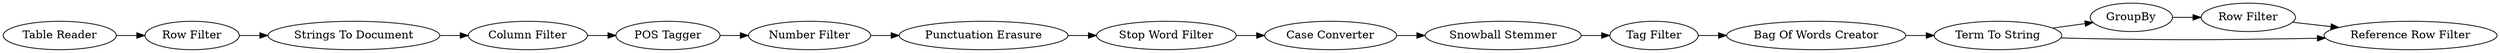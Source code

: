 digraph {
	131 -> 129
	123 -> 127
	128 -> 133
	130 -> 125
	106 -> 107
	133 -> 132
	108 -> 109
	127 -> 128
	107 -> 108
	129 -> 121
	132 -> 131
	124 -> 123
	125 -> 124
	121 -> 106
	106 -> 109
	126 -> 130
	133 [label="Stop Word Filter"]
	107 [label=GroupBy]
	123 [label="POS Tagger"]
	125 [label="Strings To Document"]
	126 [label="Table Reader"]
	127 [label="Number Filter"]
	131 [label="Snowball Stemmer"]
	129 [label="Tag Filter"]
	124 [label="Column Filter"]
	108 [label="Row Filter"]
	109 [label="Reference Row Filter"]
	121 [label="Bag Of Words Creator"]
	106 [label="Term To String"]
	130 [label="Row Filter"]
	128 [label="Punctuation Erasure"]
	132 [label="Case Converter"]
	rankdir=LR
}

